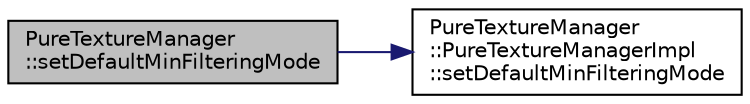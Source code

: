 digraph "PureTextureManager::setDefaultMinFilteringMode"
{
 // LATEX_PDF_SIZE
  edge [fontname="Helvetica",fontsize="10",labelfontname="Helvetica",labelfontsize="10"];
  node [fontname="Helvetica",fontsize="10",shape=record];
  rankdir="LR";
  Node1 [label="PureTextureManager\l::setDefaultMinFilteringMode",height=0.2,width=0.4,color="black", fillcolor="grey75", style="filled", fontcolor="black",tooltip="Sets the default isotropic filtering mode when zooming out (when 1 texel < 1 pixel)."];
  Node1 -> Node2 [color="midnightblue",fontsize="10",style="solid",fontname="Helvetica"];
  Node2 [label="PureTextureManager\l::PureTextureManagerImpl\l::setDefaultMinFilteringMode",height=0.2,width=0.4,color="black", fillcolor="white", style="filled",URL="$class_pure_texture_manager_1_1_pure_texture_manager_impl.html#a7517fd5c81bcbcfa28b5c17068658aaa",tooltip=" "];
}
